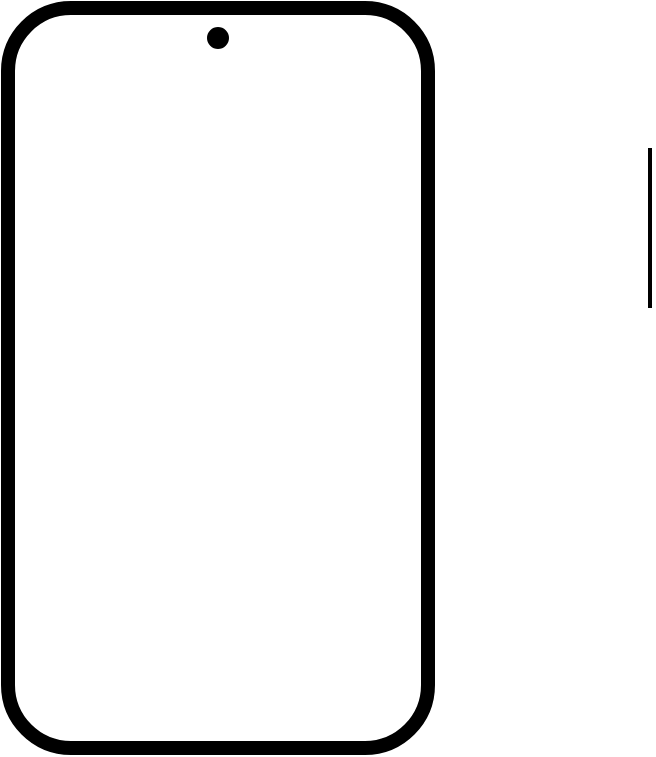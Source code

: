 <mxfile version="21.0.4" type="github">
  <diagram name="Страница 1" id="Pk4jUQU4X87bk-j2l1hz">
    <mxGraphModel dx="989" dy="549" grid="1" gridSize="10" guides="1" tooltips="1" connect="1" arrows="1" fold="1" page="1" pageScale="1" pageWidth="827" pageHeight="1169" math="0" shadow="0">
      <root>
        <mxCell id="0" />
        <mxCell id="1" parent="0" />
        <mxCell id="MUUB6fktJ6ClPV2ot43D-1" value="" style="rounded=1;whiteSpace=wrap;html=1;strokeWidth=7;" vertex="1" parent="1">
          <mxGeometry x="309" y="160" width="210" height="370" as="geometry" />
        </mxCell>
        <mxCell id="MUUB6fktJ6ClPV2ot43D-2" value="" style="ellipse;whiteSpace=wrap;html=1;aspect=fixed;fillColor=#000000;" vertex="1" parent="1">
          <mxGeometry x="409" y="170" width="10" height="10" as="geometry" />
        </mxCell>
        <mxCell id="MUUB6fktJ6ClPV2ot43D-6" value="" style="endArrow=none;html=1;rounded=1;strokeWidth=2;" edge="1" parent="1">
          <mxGeometry width="50" height="50" relative="1" as="geometry">
            <mxPoint x="630" y="310" as="sourcePoint" />
            <mxPoint x="630" y="230" as="targetPoint" />
          </mxGeometry>
        </mxCell>
      </root>
    </mxGraphModel>
  </diagram>
</mxfile>
